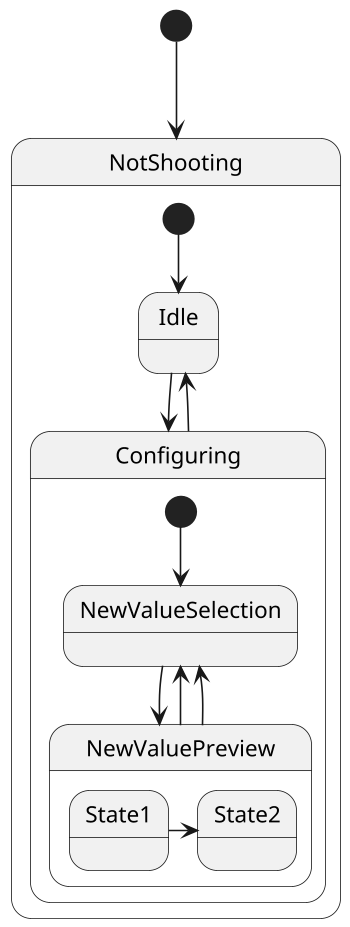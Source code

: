 @startuml
scale 350 width
[*] --> NotShooting

state NotShooting {
  [*] --> Idle
  Idle --> Configuring
  Configuring --> Idle
}

state Configuring {
  [*] --> NewValueSelection
  NewValueSelection --> NewValuePreview
  NewValuePreview --> NewValueSelection
  NewValuePreview --> NewValueSelection

  state NewValuePreview {
     State1 -> State2
  }

}
@enduml
